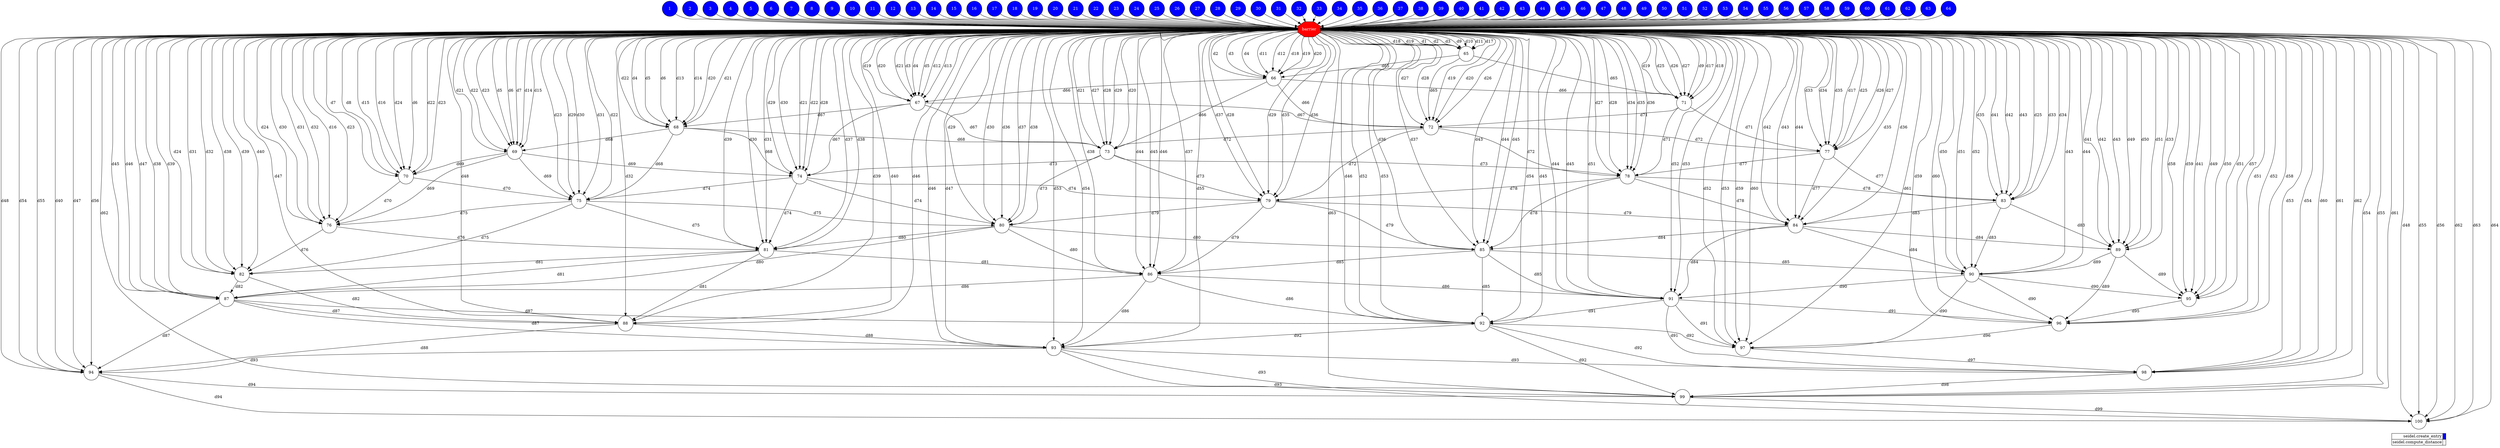 digraph {
  rankdir=TB;
  labeljust="l";
  subgraph dependence_graph {
    ranksep=0.20;
    node[height=0.75];

1[shape=circle, style=filled fillcolor="#0000ff" fontcolor="#ffffff"];
2[shape=circle, style=filled fillcolor="#0000ff" fontcolor="#ffffff"];
3[shape=circle, style=filled fillcolor="#0000ff" fontcolor="#ffffff"];
4[shape=circle, style=filled fillcolor="#0000ff" fontcolor="#ffffff"];
5[shape=circle, style=filled fillcolor="#0000ff" fontcolor="#ffffff"];
6[shape=circle, style=filled fillcolor="#0000ff" fontcolor="#ffffff"];
7[shape=circle, style=filled fillcolor="#0000ff" fontcolor="#ffffff"];
8[shape=circle, style=filled fillcolor="#0000ff" fontcolor="#ffffff"];
9[shape=circle, style=filled fillcolor="#0000ff" fontcolor="#ffffff"];
10[shape=circle, style=filled fillcolor="#0000ff" fontcolor="#ffffff"];
11[shape=circle, style=filled fillcolor="#0000ff" fontcolor="#ffffff"];
12[shape=circle, style=filled fillcolor="#0000ff" fontcolor="#ffffff"];
13[shape=circle, style=filled fillcolor="#0000ff" fontcolor="#ffffff"];
14[shape=circle, style=filled fillcolor="#0000ff" fontcolor="#ffffff"];
15[shape=circle, style=filled fillcolor="#0000ff" fontcolor="#ffffff"];
16[shape=circle, style=filled fillcolor="#0000ff" fontcolor="#ffffff"];
17[shape=circle, style=filled fillcolor="#0000ff" fontcolor="#ffffff"];
18[shape=circle, style=filled fillcolor="#0000ff" fontcolor="#ffffff"];
19[shape=circle, style=filled fillcolor="#0000ff" fontcolor="#ffffff"];
20[shape=circle, style=filled fillcolor="#0000ff" fontcolor="#ffffff"];
21[shape=circle, style=filled fillcolor="#0000ff" fontcolor="#ffffff"];
22[shape=circle, style=filled fillcolor="#0000ff" fontcolor="#ffffff"];
23[shape=circle, style=filled fillcolor="#0000ff" fontcolor="#ffffff"];
24[shape=circle, style=filled fillcolor="#0000ff" fontcolor="#ffffff"];
25[shape=circle, style=filled fillcolor="#0000ff" fontcolor="#ffffff"];
26[shape=circle, style=filled fillcolor="#0000ff" fontcolor="#ffffff"];
27[shape=circle, style=filled fillcolor="#0000ff" fontcolor="#ffffff"];
28[shape=circle, style=filled fillcolor="#0000ff" fontcolor="#ffffff"];
29[shape=circle, style=filled fillcolor="#0000ff" fontcolor="#ffffff"];
30[shape=circle, style=filled fillcolor="#0000ff" fontcolor="#ffffff"];
31[shape=circle, style=filled fillcolor="#0000ff" fontcolor="#ffffff"];
32[shape=circle, style=filled fillcolor="#0000ff" fontcolor="#ffffff"];
33[shape=circle, style=filled fillcolor="#0000ff" fontcolor="#ffffff"];
34[shape=circle, style=filled fillcolor="#0000ff" fontcolor="#ffffff"];
35[shape=circle, style=filled fillcolor="#0000ff" fontcolor="#ffffff"];
36[shape=circle, style=filled fillcolor="#0000ff" fontcolor="#ffffff"];
37[shape=circle, style=filled fillcolor="#0000ff" fontcolor="#ffffff"];
38[shape=circle, style=filled fillcolor="#0000ff" fontcolor="#ffffff"];
39[shape=circle, style=filled fillcolor="#0000ff" fontcolor="#ffffff"];
40[shape=circle, style=filled fillcolor="#0000ff" fontcolor="#ffffff"];
41[shape=circle, style=filled fillcolor="#0000ff" fontcolor="#ffffff"];
42[shape=circle, style=filled fillcolor="#0000ff" fontcolor="#ffffff"];
43[shape=circle, style=filled fillcolor="#0000ff" fontcolor="#ffffff"];
44[shape=circle, style=filled fillcolor="#0000ff" fontcolor="#ffffff"];
45[shape=circle, style=filled fillcolor="#0000ff" fontcolor="#ffffff"];
46[shape=circle, style=filled fillcolor="#0000ff" fontcolor="#ffffff"];
47[shape=circle, style=filled fillcolor="#0000ff" fontcolor="#ffffff"];
48[shape=circle, style=filled fillcolor="#0000ff" fontcolor="#ffffff"];
49[shape=circle, style=filled fillcolor="#0000ff" fontcolor="#ffffff"];
50[shape=circle, style=filled fillcolor="#0000ff" fontcolor="#ffffff"];
51[shape=circle, style=filled fillcolor="#0000ff" fontcolor="#ffffff"];
52[shape=circle, style=filled fillcolor="#0000ff" fontcolor="#ffffff"];
53[shape=circle, style=filled fillcolor="#0000ff" fontcolor="#ffffff"];
54[shape=circle, style=filled fillcolor="#0000ff" fontcolor="#ffffff"];
55[shape=circle, style=filled fillcolor="#0000ff" fontcolor="#ffffff"];
56[shape=circle, style=filled fillcolor="#0000ff" fontcolor="#ffffff"];
57[shape=circle, style=filled fillcolor="#0000ff" fontcolor="#ffffff"];
58[shape=circle, style=filled fillcolor="#0000ff" fontcolor="#ffffff"];
59[shape=circle, style=filled fillcolor="#0000ff" fontcolor="#ffffff"];
60[shape=circle, style=filled fillcolor="#0000ff" fontcolor="#ffffff"];
61[shape=circle, style=filled fillcolor="#0000ff" fontcolor="#ffffff"];
62[shape=circle, style=filled fillcolor="#0000ff" fontcolor="#ffffff"];
63[shape=circle, style=filled fillcolor="#0000ff" fontcolor="#ffffff"];
64[shape=circle, style=filled fillcolor="#0000ff" fontcolor="#ffffff"];
Synchro1[label="barrier", shape=octagon, style=filled fillcolor="#ff0000" fontcolor="#FFFFFF"];
11 -> Synchro1;
55 -> Synchro1;
15 -> Synchro1;
29 -> Synchro1;
50 -> Synchro1;
16 -> Synchro1;
57 -> Synchro1;
19 -> Synchro1;
62 -> Synchro1;
23 -> Synchro1;
45 -> Synchro1;
52 -> Synchro1;
61 -> Synchro1;
46 -> Synchro1;
41 -> Synchro1;
7 -> Synchro1;
22 -> Synchro1;
37 -> Synchro1;
42 -> Synchro1;
20 -> Synchro1;
47 -> Synchro1;
14 -> Synchro1;
18 -> Synchro1;
27 -> Synchro1;
26 -> Synchro1;
35 -> Synchro1;
17 -> Synchro1;
25 -> Synchro1;
59 -> Synchro1;
28 -> Synchro1;
31 -> Synchro1;
56 -> Synchro1;
4 -> Synchro1;
64 -> Synchro1;
12 -> Synchro1;
5 -> Synchro1;
34 -> Synchro1;
2 -> Synchro1;
36 -> Synchro1;
1 -> Synchro1;
54 -> Synchro1;
39 -> Synchro1;
33 -> Synchro1;
58 -> Synchro1;
44 -> Synchro1;
40 -> Synchro1;
10 -> Synchro1;
53 -> Synchro1;
8 -> Synchro1;
43 -> Synchro1;
13 -> Synchro1;
38 -> Synchro1;
24 -> Synchro1;
48 -> Synchro1;
3 -> Synchro1;
49 -> Synchro1;
51 -> Synchro1;
60 -> Synchro1;
32 -> Synchro1;
9 -> Synchro1;
6 -> Synchro1;
21 -> Synchro1;
30 -> Synchro1;
63 -> Synchro1;
65[shape=circle, style=filled fillcolor="#ffffff" fontcolor="#000000"];
Synchro1 -> 65[ label="d1" ];
Synchro1 -> 65[ label="d2" ];
Synchro1 -> 65[ label="d3" ];
Synchro1 -> 65[ label="d9" ];
Synchro1 -> 65[ label="d10" ];
Synchro1 -> 65[ label="d11" ];
Synchro1 -> 65[ label="d17" ];
Synchro1 -> 65[ label="d18" ];
Synchro1 -> 65[ label="d19" ];
66[shape=circle, style=filled fillcolor="#ffffff" fontcolor="#000000"];
Synchro1 -> 66[ label="d2" ];
Synchro1 -> 66[ label="d3" ];
Synchro1 -> 66[ label="d4" ];
65 -> 66[ label="d65" ];
Synchro1 -> 66[ label="d11" ];
Synchro1 -> 66[ label="d12" ];
Synchro1 -> 66[ label="d18" ];
Synchro1 -> 66[ label="d19" ];
Synchro1 -> 66[ label="d20" ];
67[shape=circle, style=filled fillcolor="#ffffff" fontcolor="#000000"];
Synchro1 -> 67[ label="d3" ];
Synchro1 -> 67[ label="d4" ];
Synchro1 -> 67[ label="d5" ];
66 -> 67[ label="d66" ];
Synchro1 -> 67[ label="d12" ];
Synchro1 -> 67[ label="d13" ];
Synchro1 -> 67[ label="d19" ];
Synchro1 -> 67[ label="d20" ];
Synchro1 -> 67[ label="d21" ];
68[shape=circle, style=filled fillcolor="#ffffff" fontcolor="#000000"];
Synchro1 -> 68[ label="d4" ];
Synchro1 -> 68[ label="d5" ];
Synchro1 -> 68[ label="d6" ];
67 -> 68[ label="d67" ];
Synchro1 -> 68[ label="d13" ];
Synchro1 -> 68[ label="d14" ];
Synchro1 -> 68[ label="d20" ];
Synchro1 -> 68[ label="d21" ];
Synchro1 -> 68[ label="d22" ];
69[shape=circle, style=filled fillcolor="#ffffff" fontcolor="#000000"];
Synchro1 -> 69[ label="d5" ];
Synchro1 -> 69[ label="d6" ];
Synchro1 -> 69[ label="d7" ];
68 -> 69[ label="d68" ];
Synchro1 -> 69[ label="d14" ];
Synchro1 -> 69[ label="d15" ];
Synchro1 -> 69[ label="d21" ];
Synchro1 -> 69[ label="d22" ];
Synchro1 -> 69[ label="d23" ];
70[shape=circle, style=filled fillcolor="#ffffff" fontcolor="#000000"];
Synchro1 -> 70[ label="d6" ];
Synchro1 -> 70[ label="d7" ];
Synchro1 -> 70[ label="d8" ];
69 -> 70[ label="d69" ];
Synchro1 -> 70[ label="d15" ];
Synchro1 -> 70[ label="d16" ];
Synchro1 -> 70[ label="d22" ];
Synchro1 -> 70[ label="d23" ];
Synchro1 -> 70[ label="d24" ];
71[shape=circle, style=filled fillcolor="#ffffff" fontcolor="#000000"];
Synchro1 -> 71[ label="d9" ];
65 -> 71[ label="d65" ];
66 -> 71[ label="d66" ];
Synchro1 -> 71[ label="d17" ];
Synchro1 -> 71[ label="d18" ];
Synchro1 -> 71[ label="d19" ];
Synchro1 -> 71[ label="d25" ];
Synchro1 -> 71[ label="d26" ];
Synchro1 -> 71[ label="d27" ];
72[shape=circle, style=filled fillcolor="#ffffff" fontcolor="#000000"];
65 -> 72[ label="d65" ];
66 -> 72[ label="d66" ];
67 -> 72[ label="d67" ];
71 -> 72[ label="d71" ];
Synchro1 -> 72[ label="d19" ];
Synchro1 -> 72[ label="d20" ];
Synchro1 -> 72[ label="d26" ];
Synchro1 -> 72[ label="d27" ];
Synchro1 -> 72[ label="d28" ];
73[shape=circle, style=filled fillcolor="#ffffff" fontcolor="#000000"];
66 -> 73[ label="d66" ];
67 -> 73[ label="d67" ];
68 -> 73[ label="d68" ];
72 -> 73[ label="d72" ];
Synchro1 -> 73[ label="d20" ];
Synchro1 -> 73[ label="d21" ];
Synchro1 -> 73[ label="d27" ];
Synchro1 -> 73[ label="d28" ];
Synchro1 -> 73[ label="d29" ];
74[shape=circle, style=filled fillcolor="#ffffff" fontcolor="#000000"];
67 -> 74[ label="d67" ];
68 -> 74[ label="d68" ];
69 -> 74[ label="d69" ];
73 -> 74[ label="d73" ];
Synchro1 -> 74[ label="d21" ];
Synchro1 -> 74[ label="d22" ];
Synchro1 -> 74[ label="d28" ];
Synchro1 -> 74[ label="d29" ];
Synchro1 -> 74[ label="d30" ];
75[shape=circle, style=filled fillcolor="#ffffff" fontcolor="#000000"];
68 -> 75[ label="d68" ];
69 -> 75[ label="d69" ];
70 -> 75[ label="d70" ];
74 -> 75[ label="d74" ];
Synchro1 -> 75[ label="d22" ];
Synchro1 -> 75[ label="d23" ];
Synchro1 -> 75[ label="d29" ];
Synchro1 -> 75[ label="d30" ];
Synchro1 -> 75[ label="d31" ];
76[shape=circle, style=filled fillcolor="#ffffff" fontcolor="#000000"];
69 -> 76[ label="d69" ];
70 -> 76[ label="d70" ];
Synchro1 -> 76[ label="d16" ];
75 -> 76[ label="d75" ];
Synchro1 -> 76[ label="d23" ];
Synchro1 -> 76[ label="d24" ];
Synchro1 -> 76[ label="d30" ];
Synchro1 -> 76[ label="d31" ];
Synchro1 -> 76[ label="d32" ];
77[shape=circle, style=filled fillcolor="#ffffff" fontcolor="#000000"];
Synchro1 -> 77[ label="d17" ];
71 -> 77[ label="d71" ];
72 -> 77[ label="d72" ];
Synchro1 -> 77[ label="d25" ];
Synchro1 -> 77[ label="d26" ];
Synchro1 -> 77[ label="d27" ];
Synchro1 -> 77[ label="d33" ];
Synchro1 -> 77[ label="d34" ];
Synchro1 -> 77[ label="d35" ];
78[shape=circle, style=filled fillcolor="#ffffff" fontcolor="#000000"];
71 -> 78[ label="d71" ];
72 -> 78[ label="d72" ];
73 -> 78[ label="d73" ];
77 -> 78[ label="d77" ];
Synchro1 -> 78[ label="d27" ];
Synchro1 -> 78[ label="d28" ];
Synchro1 -> 78[ label="d34" ];
Synchro1 -> 78[ label="d35" ];
Synchro1 -> 78[ label="d36" ];
79[shape=circle, style=filled fillcolor="#ffffff" fontcolor="#000000"];
72 -> 79[ label="d72" ];
73 -> 79[ label="d73" ];
74 -> 79[ label="d74" ];
78 -> 79[ label="d78" ];
Synchro1 -> 79[ label="d28" ];
Synchro1 -> 79[ label="d29" ];
Synchro1 -> 79[ label="d35" ];
Synchro1 -> 79[ label="d36" ];
Synchro1 -> 79[ label="d37" ];
80[shape=circle, style=filled fillcolor="#ffffff" fontcolor="#000000"];
73 -> 80[ label="d73" ];
74 -> 80[ label="d74" ];
75 -> 80[ label="d75" ];
79 -> 80[ label="d79" ];
Synchro1 -> 80[ label="d29" ];
Synchro1 -> 80[ label="d30" ];
Synchro1 -> 80[ label="d36" ];
Synchro1 -> 80[ label="d37" ];
Synchro1 -> 80[ label="d38" ];
81[shape=circle, style=filled fillcolor="#ffffff" fontcolor="#000000"];
74 -> 81[ label="d74" ];
75 -> 81[ label="d75" ];
76 -> 81[ label="d76" ];
80 -> 81[ label="d80" ];
Synchro1 -> 81[ label="d30" ];
Synchro1 -> 81[ label="d31" ];
Synchro1 -> 81[ label="d37" ];
Synchro1 -> 81[ label="d38" ];
Synchro1 -> 81[ label="d39" ];
82[shape=circle, style=filled fillcolor="#ffffff" fontcolor="#000000"];
75 -> 82[ label="d75" ];
76 -> 82[ label="d76" ];
Synchro1 -> 82[ label="d24" ];
81 -> 82[ label="d81" ];
Synchro1 -> 82[ label="d31" ];
Synchro1 -> 82[ label="d32" ];
Synchro1 -> 82[ label="d38" ];
Synchro1 -> 82[ label="d39" ];
Synchro1 -> 82[ label="d40" ];
83[shape=circle, style=filled fillcolor="#ffffff" fontcolor="#000000"];
Synchro1 -> 83[ label="d25" ];
77 -> 83[ label="d77" ];
78 -> 83[ label="d78" ];
Synchro1 -> 83[ label="d33" ];
Synchro1 -> 83[ label="d34" ];
Synchro1 -> 83[ label="d35" ];
Synchro1 -> 83[ label="d41" ];
Synchro1 -> 83[ label="d42" ];
Synchro1 -> 83[ label="d43" ];
84[shape=circle, style=filled fillcolor="#ffffff" fontcolor="#000000"];
77 -> 84[ label="d77" ];
78 -> 84[ label="d78" ];
79 -> 84[ label="d79" ];
83 -> 84[ label="d83" ];
Synchro1 -> 84[ label="d35" ];
Synchro1 -> 84[ label="d36" ];
Synchro1 -> 84[ label="d42" ];
Synchro1 -> 84[ label="d43" ];
Synchro1 -> 84[ label="d44" ];
85[shape=circle, style=filled fillcolor="#ffffff" fontcolor="#000000"];
78 -> 85[ label="d78" ];
79 -> 85[ label="d79" ];
80 -> 85[ label="d80" ];
84 -> 85[ label="d84" ];
Synchro1 -> 85[ label="d36" ];
Synchro1 -> 85[ label="d37" ];
Synchro1 -> 85[ label="d43" ];
Synchro1 -> 85[ label="d44" ];
Synchro1 -> 85[ label="d45" ];
86[shape=circle, style=filled fillcolor="#ffffff" fontcolor="#000000"];
79 -> 86[ label="d79" ];
80 -> 86[ label="d80" ];
81 -> 86[ label="d81" ];
85 -> 86[ label="d85" ];
Synchro1 -> 86[ label="d37" ];
Synchro1 -> 86[ label="d38" ];
Synchro1 -> 86[ label="d44" ];
Synchro1 -> 86[ label="d45" ];
Synchro1 -> 86[ label="d46" ];
87[shape=circle, style=filled fillcolor="#ffffff" fontcolor="#000000"];
80 -> 87[ label="d80" ];
81 -> 87[ label="d81" ];
82 -> 87[ label="d82" ];
86 -> 87[ label="d86" ];
Synchro1 -> 87[ label="d38" ];
Synchro1 -> 87[ label="d39" ];
Synchro1 -> 87[ label="d45" ];
Synchro1 -> 87[ label="d46" ];
Synchro1 -> 87[ label="d47" ];
88[shape=circle, style=filled fillcolor="#ffffff" fontcolor="#000000"];
81 -> 88[ label="d81" ];
82 -> 88[ label="d82" ];
Synchro1 -> 88[ label="d32" ];
87 -> 88[ label="d87" ];
Synchro1 -> 88[ label="d39" ];
Synchro1 -> 88[ label="d40" ];
Synchro1 -> 88[ label="d46" ];
Synchro1 -> 88[ label="d47" ];
Synchro1 -> 88[ label="d48" ];
89[shape=circle, style=filled fillcolor="#ffffff" fontcolor="#000000"];
Synchro1 -> 89[ label="d33" ];
83 -> 89[ label="d83" ];
84 -> 89[ label="d84" ];
Synchro1 -> 89[ label="d41" ];
Synchro1 -> 89[ label="d42" ];
Synchro1 -> 89[ label="d43" ];
Synchro1 -> 89[ label="d49" ];
Synchro1 -> 89[ label="d50" ];
Synchro1 -> 89[ label="d51" ];
90[shape=circle, style=filled fillcolor="#ffffff" fontcolor="#000000"];
83 -> 90[ label="d83" ];
84 -> 90[ label="d84" ];
85 -> 90[ label="d85" ];
89 -> 90[ label="d89" ];
Synchro1 -> 90[ label="d43" ];
Synchro1 -> 90[ label="d44" ];
Synchro1 -> 90[ label="d50" ];
Synchro1 -> 90[ label="d51" ];
Synchro1 -> 90[ label="d52" ];
91[shape=circle, style=filled fillcolor="#ffffff" fontcolor="#000000"];
84 -> 91[ label="d84" ];
85 -> 91[ label="d85" ];
86 -> 91[ label="d86" ];
90 -> 91[ label="d90" ];
Synchro1 -> 91[ label="d44" ];
Synchro1 -> 91[ label="d45" ];
Synchro1 -> 91[ label="d51" ];
Synchro1 -> 91[ label="d52" ];
Synchro1 -> 91[ label="d53" ];
92[shape=circle, style=filled fillcolor="#ffffff" fontcolor="#000000"];
85 -> 92[ label="d85" ];
86 -> 92[ label="d86" ];
87 -> 92[ label="d87" ];
91 -> 92[ label="d91" ];
Synchro1 -> 92[ label="d45" ];
Synchro1 -> 92[ label="d46" ];
Synchro1 -> 92[ label="d52" ];
Synchro1 -> 92[ label="d53" ];
Synchro1 -> 92[ label="d54" ];
93[shape=circle, style=filled fillcolor="#ffffff" fontcolor="#000000"];
86 -> 93[ label="d86" ];
87 -> 93[ label="d87" ];
88 -> 93[ label="d88" ];
92 -> 93[ label="d92" ];
Synchro1 -> 93[ label="d46" ];
Synchro1 -> 93[ label="d47" ];
Synchro1 -> 93[ label="d53" ];
Synchro1 -> 93[ label="d54" ];
Synchro1 -> 93[ label="d55" ];
94[shape=circle, style=filled fillcolor="#ffffff" fontcolor="#000000"];
87 -> 94[ label="d87" ];
88 -> 94[ label="d88" ];
Synchro1 -> 94[ label="d40" ];
93 -> 94[ label="d93" ];
Synchro1 -> 94[ label="d47" ];
Synchro1 -> 94[ label="d48" ];
Synchro1 -> 94[ label="d54" ];
Synchro1 -> 94[ label="d55" ];
Synchro1 -> 94[ label="d56" ];
95[shape=circle, style=filled fillcolor="#ffffff" fontcolor="#000000"];
Synchro1 -> 95[ label="d41" ];
89 -> 95[ label="d89" ];
90 -> 95[ label="d90" ];
Synchro1 -> 95[ label="d49" ];
Synchro1 -> 95[ label="d50" ];
Synchro1 -> 95[ label="d51" ];
Synchro1 -> 95[ label="d57" ];
Synchro1 -> 95[ label="d58" ];
Synchro1 -> 95[ label="d59" ];
96[shape=circle, style=filled fillcolor="#ffffff" fontcolor="#000000"];
89 -> 96[ label="d89" ];
90 -> 96[ label="d90" ];
91 -> 96[ label="d91" ];
95 -> 96[ label="d95" ];
Synchro1 -> 96[ label="d51" ];
Synchro1 -> 96[ label="d52" ];
Synchro1 -> 96[ label="d58" ];
Synchro1 -> 96[ label="d59" ];
Synchro1 -> 96[ label="d60" ];
97[shape=circle, style=filled fillcolor="#ffffff" fontcolor="#000000"];
90 -> 97[ label="d90" ];
91 -> 97[ label="d91" ];
92 -> 97[ label="d92" ];
96 -> 97[ label="d96" ];
Synchro1 -> 97[ label="d52" ];
Synchro1 -> 97[ label="d53" ];
Synchro1 -> 97[ label="d59" ];
Synchro1 -> 97[ label="d60" ];
Synchro1 -> 97[ label="d61" ];
98[shape=circle, style=filled fillcolor="#ffffff" fontcolor="#000000"];
91 -> 98[ label="d91" ];
92 -> 98[ label="d92" ];
93 -> 98[ label="d93" ];
97 -> 98[ label="d97" ];
Synchro1 -> 98[ label="d53" ];
Synchro1 -> 98[ label="d54" ];
Synchro1 -> 98[ label="d60" ];
Synchro1 -> 98[ label="d61" ];
Synchro1 -> 98[ label="d62" ];
99[shape=circle, style=filled fillcolor="#ffffff" fontcolor="#000000"];
92 -> 99[ label="d92" ];
93 -> 99[ label="d93" ];
94 -> 99[ label="d94" ];
98 -> 99[ label="d98" ];
Synchro1 -> 99[ label="d54" ];
Synchro1 -> 99[ label="d55" ];
Synchro1 -> 99[ label="d61" ];
Synchro1 -> 99[ label="d62" ];
Synchro1 -> 99[ label="d63" ];
100[shape=circle, style=filled fillcolor="#ffffff" fontcolor="#000000"];
93 -> 100[ label="d93" ];
94 -> 100[ label="d94" ];
Synchro1 -> 100[ label="d48" ];
99 -> 100[ label="d99" ];
Synchro1 -> 100[ label="d55" ];
Synchro1 -> 100[ label="d56" ];
Synchro1 -> 100[ label="d62" ];
Synchro1 -> 100[ label="d63" ];
Synchro1 -> 100[ label="d64" ];  }
  subgraph legend {
    rank=sink;
    node [shape=plaintext, height=0.75];
    ranksep=0.20;
    label = "Legend";
    key [label=<
      <table border="0" cellpadding="2" cellspacing="0" cellborder="1">
<tr>
<td align="right">seidel.create_entry</td>
<td bgcolor="#0000ff">&nbsp;</td>
</tr>
<tr>
<td align="right">seidel.compute_distance</td>
<td bgcolor="#ffffff">&nbsp;</td>
</tr>
      </table>
    >]
  }
}
